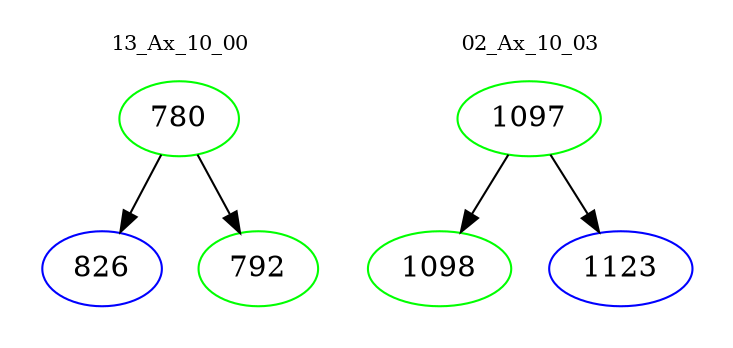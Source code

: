 digraph{
subgraph cluster_0 {
color = white
label = "13_Ax_10_00";
fontsize=10;
T0_780 [label="780", color="green"]
T0_780 -> T0_826 [color="black"]
T0_826 [label="826", color="blue"]
T0_780 -> T0_792 [color="black"]
T0_792 [label="792", color="green"]
}
subgraph cluster_1 {
color = white
label = "02_Ax_10_03";
fontsize=10;
T1_1097 [label="1097", color="green"]
T1_1097 -> T1_1098 [color="black"]
T1_1098 [label="1098", color="green"]
T1_1097 -> T1_1123 [color="black"]
T1_1123 [label="1123", color="blue"]
}
}
